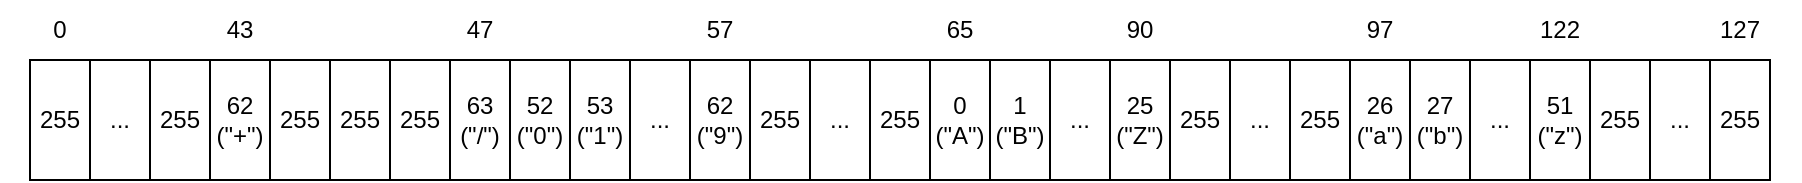 <mxfile version="22.1.0" type="onedrive">
  <diagram name="Page-1" id="mNvNjHyqJo1Iwtuf4qB0">
    <mxGraphModel grid="1" page="1" gridSize="10" guides="1" tooltips="1" connect="1" arrows="1" fold="1" pageScale="1" pageWidth="827" pageHeight="1169" math="0" shadow="0">
      <root>
        <mxCell id="0" />
        <mxCell id="1" parent="0" />
        <mxCell id="A1dd0ZfWctbC5Qc0ZaDb-2" value="" style="rounded=0;whiteSpace=wrap;html=1;fillColor=none;" vertex="1" parent="1">
          <mxGeometry x="20" y="190" width="385" height="60" as="geometry" />
        </mxCell>
        <mxCell id="A1dd0ZfWctbC5Qc0ZaDb-3" value="255" style="rounded=0;whiteSpace=wrap;html=1;" vertex="1" parent="1">
          <mxGeometry x="15" y="190" width="30" height="60" as="geometry" />
        </mxCell>
        <mxCell id="A1dd0ZfWctbC5Qc0ZaDb-5" value="..." style="rounded=0;whiteSpace=wrap;html=1;" vertex="1" parent="1">
          <mxGeometry x="45" y="190" width="30" height="60" as="geometry" />
        </mxCell>
        <mxCell id="A1dd0ZfWctbC5Qc0ZaDb-6" value="255" style="rounded=0;whiteSpace=wrap;html=1;" vertex="1" parent="1">
          <mxGeometry x="75" y="190" width="30" height="60" as="geometry" />
        </mxCell>
        <mxCell id="A1dd0ZfWctbC5Qc0ZaDb-7" value="62&lt;br&gt;(&quot;+&quot;)" style="rounded=0;whiteSpace=wrap;html=1;" vertex="1" parent="1">
          <mxGeometry x="105" y="190" width="30" height="60" as="geometry" />
        </mxCell>
        <mxCell id="A1dd0ZfWctbC5Qc0ZaDb-8" value="255" style="rounded=0;whiteSpace=wrap;html=1;" vertex="1" parent="1">
          <mxGeometry x="135" y="190" width="30" height="60" as="geometry" />
        </mxCell>
        <mxCell id="A1dd0ZfWctbC5Qc0ZaDb-9" value="255" style="rounded=0;whiteSpace=wrap;html=1;" vertex="1" parent="1">
          <mxGeometry x="165" y="190" width="30" height="60" as="geometry" />
        </mxCell>
        <mxCell id="A1dd0ZfWctbC5Qc0ZaDb-10" value="63&lt;br&gt;(&quot;/&quot;)" style="rounded=0;whiteSpace=wrap;html=1;" vertex="1" parent="1">
          <mxGeometry x="225" y="190" width="30" height="60" as="geometry" />
        </mxCell>
        <mxCell id="A1dd0ZfWctbC5Qc0ZaDb-11" value="52&lt;br&gt;(&quot;0&quot;)" style="rounded=0;whiteSpace=wrap;html=1;" vertex="1" parent="1">
          <mxGeometry x="255" y="190" width="30" height="60" as="geometry" />
        </mxCell>
        <mxCell id="A1dd0ZfWctbC5Qc0ZaDb-12" value="53&lt;br&gt;(&quot;1&quot;)" style="rounded=0;whiteSpace=wrap;html=1;" vertex="1" parent="1">
          <mxGeometry x="285" y="190" width="30" height="60" as="geometry" />
        </mxCell>
        <mxCell id="A1dd0ZfWctbC5Qc0ZaDb-13" value="..." style="rounded=0;whiteSpace=wrap;html=1;" vertex="1" parent="1">
          <mxGeometry x="315" y="190" width="30" height="60" as="geometry" />
        </mxCell>
        <mxCell id="A1dd0ZfWctbC5Qc0ZaDb-14" value="62&lt;br&gt;(&quot;9&quot;)" style="rounded=0;whiteSpace=wrap;html=1;" vertex="1" parent="1">
          <mxGeometry x="345" y="190" width="30" height="60" as="geometry" />
        </mxCell>
        <mxCell id="A1dd0ZfWctbC5Qc0ZaDb-15" value="255" style="rounded=0;whiteSpace=wrap;html=1;" vertex="1" parent="1">
          <mxGeometry x="375" y="190" width="30" height="60" as="geometry" />
        </mxCell>
        <mxCell id="A1dd0ZfWctbC5Qc0ZaDb-17" value="0" style="text;html=1;strokeColor=none;fillColor=none;align=center;verticalAlign=middle;whiteSpace=wrap;rounded=0;" vertex="1" parent="1">
          <mxGeometry y="160" width="60" height="30" as="geometry" />
        </mxCell>
        <mxCell id="A1dd0ZfWctbC5Qc0ZaDb-20" value="..." style="rounded=0;whiteSpace=wrap;html=1;" vertex="1" parent="1">
          <mxGeometry x="405" y="190" width="30" height="60" as="geometry" />
        </mxCell>
        <mxCell id="A1dd0ZfWctbC5Qc0ZaDb-22" value="255" style="rounded=0;whiteSpace=wrap;html=1;" vertex="1" parent="1">
          <mxGeometry x="435" y="190" width="30" height="60" as="geometry" />
        </mxCell>
        <mxCell id="A1dd0ZfWctbC5Qc0ZaDb-23" value="0&lt;br&gt;(&quot;A&quot;)" style="rounded=0;whiteSpace=wrap;html=1;" vertex="1" parent="1">
          <mxGeometry x="465" y="190" width="30" height="60" as="geometry" />
        </mxCell>
        <mxCell id="A1dd0ZfWctbC5Qc0ZaDb-24" value="1&lt;br&gt;(&quot;B&quot;)" style="rounded=0;whiteSpace=wrap;html=1;" vertex="1" parent="1">
          <mxGeometry x="495" y="190" width="30" height="60" as="geometry" />
        </mxCell>
        <mxCell id="A1dd0ZfWctbC5Qc0ZaDb-25" value="..." style="rounded=0;whiteSpace=wrap;html=1;" vertex="1" parent="1">
          <mxGeometry x="525" y="190" width="30" height="60" as="geometry" />
        </mxCell>
        <mxCell id="A1dd0ZfWctbC5Qc0ZaDb-26" value="25&lt;br&gt;(&quot;Z&quot;)" style="rounded=0;whiteSpace=wrap;html=1;" vertex="1" parent="1">
          <mxGeometry x="555" y="190" width="30" height="60" as="geometry" />
        </mxCell>
        <mxCell id="A1dd0ZfWctbC5Qc0ZaDb-27" value="255" style="rounded=0;whiteSpace=wrap;html=1;" vertex="1" parent="1">
          <mxGeometry x="585" y="190" width="30" height="60" as="geometry" />
        </mxCell>
        <mxCell id="A1dd0ZfWctbC5Qc0ZaDb-28" value="..." style="rounded=0;whiteSpace=wrap;html=1;" vertex="1" parent="1">
          <mxGeometry x="615" y="190" width="30" height="60" as="geometry" />
        </mxCell>
        <mxCell id="A1dd0ZfWctbC5Qc0ZaDb-29" value="255" style="rounded=0;whiteSpace=wrap;html=1;" vertex="1" parent="1">
          <mxGeometry x="645" y="190" width="30" height="60" as="geometry" />
        </mxCell>
        <mxCell id="A1dd0ZfWctbC5Qc0ZaDb-30" value="26&lt;br&gt;(&quot;a&quot;)" style="rounded=0;whiteSpace=wrap;html=1;" vertex="1" parent="1">
          <mxGeometry x="675" y="190" width="30" height="60" as="geometry" />
        </mxCell>
        <mxCell id="A1dd0ZfWctbC5Qc0ZaDb-31" value="27&lt;br&gt;(&quot;b&quot;)" style="rounded=0;whiteSpace=wrap;html=1;" vertex="1" parent="1">
          <mxGeometry x="705" y="190" width="30" height="60" as="geometry" />
        </mxCell>
        <mxCell id="A1dd0ZfWctbC5Qc0ZaDb-32" value="..." style="rounded=0;whiteSpace=wrap;html=1;" vertex="1" parent="1">
          <mxGeometry x="735" y="190" width="30" height="60" as="geometry" />
        </mxCell>
        <mxCell id="A1dd0ZfWctbC5Qc0ZaDb-33" value="51&lt;br&gt;(&quot;z&quot;)" style="rounded=0;whiteSpace=wrap;html=1;" vertex="1" parent="1">
          <mxGeometry x="765" y="190" width="30" height="60" as="geometry" />
        </mxCell>
        <mxCell id="A1dd0ZfWctbC5Qc0ZaDb-35" value="43" style="text;html=1;strokeColor=none;fillColor=none;align=center;verticalAlign=middle;whiteSpace=wrap;rounded=0;" vertex="1" parent="1">
          <mxGeometry x="90" y="160" width="60" height="30" as="geometry" />
        </mxCell>
        <mxCell id="A1dd0ZfWctbC5Qc0ZaDb-37" value="47" style="text;html=1;strokeColor=none;fillColor=none;align=center;verticalAlign=middle;whiteSpace=wrap;rounded=0;" vertex="1" parent="1">
          <mxGeometry x="210" y="160" width="60" height="30" as="geometry" />
        </mxCell>
        <mxCell id="A1dd0ZfWctbC5Qc0ZaDb-38" value="57" style="text;html=1;strokeColor=none;fillColor=none;align=center;verticalAlign=middle;whiteSpace=wrap;rounded=0;" vertex="1" parent="1">
          <mxGeometry x="330" y="160" width="60" height="30" as="geometry" />
        </mxCell>
        <mxCell id="A1dd0ZfWctbC5Qc0ZaDb-39" value="255" style="rounded=0;whiteSpace=wrap;html=1;" vertex="1" parent="1">
          <mxGeometry x="195" y="190" width="30" height="60" as="geometry" />
        </mxCell>
        <mxCell id="A1dd0ZfWctbC5Qc0ZaDb-40" value="65" style="text;html=1;strokeColor=none;fillColor=none;align=center;verticalAlign=middle;whiteSpace=wrap;rounded=0;" vertex="1" parent="1">
          <mxGeometry x="450" y="160" width="60" height="30" as="geometry" />
        </mxCell>
        <mxCell id="A1dd0ZfWctbC5Qc0ZaDb-42" value="90" style="text;html=1;strokeColor=none;fillColor=none;align=center;verticalAlign=middle;whiteSpace=wrap;rounded=0;" vertex="1" parent="1">
          <mxGeometry x="540" y="160" width="60" height="30" as="geometry" />
        </mxCell>
        <mxCell id="A1dd0ZfWctbC5Qc0ZaDb-43" value="97" style="text;html=1;strokeColor=none;fillColor=none;align=center;verticalAlign=middle;whiteSpace=wrap;rounded=0;" vertex="1" parent="1">
          <mxGeometry x="660" y="160" width="60" height="30" as="geometry" />
        </mxCell>
        <mxCell id="A1dd0ZfWctbC5Qc0ZaDb-44" value="122" style="text;html=1;strokeColor=none;fillColor=none;align=center;verticalAlign=middle;whiteSpace=wrap;rounded=0;" vertex="1" parent="1">
          <mxGeometry x="750" y="160" width="60" height="30" as="geometry" />
        </mxCell>
        <mxCell id="A1dd0ZfWctbC5Qc0ZaDb-46" value="255" style="rounded=0;whiteSpace=wrap;html=1;" vertex="1" parent="1">
          <mxGeometry x="795" y="190" width="30" height="60" as="geometry" />
        </mxCell>
        <mxCell id="A1dd0ZfWctbC5Qc0ZaDb-48" value="..." style="rounded=0;whiteSpace=wrap;html=1;" vertex="1" parent="1">
          <mxGeometry x="825" y="190" width="30" height="60" as="geometry" />
        </mxCell>
        <mxCell id="A1dd0ZfWctbC5Qc0ZaDb-50" value="255" style="rounded=0;whiteSpace=wrap;html=1;" vertex="1" parent="1">
          <mxGeometry x="855" y="190" width="30" height="60" as="geometry" />
        </mxCell>
        <mxCell id="A1dd0ZfWctbC5Qc0ZaDb-51" value="127" style="text;html=1;strokeColor=none;fillColor=none;align=center;verticalAlign=middle;whiteSpace=wrap;rounded=0;" vertex="1" parent="1">
          <mxGeometry x="840" y="160" width="60" height="30" as="geometry" />
        </mxCell>
      </root>
    </mxGraphModel>
  </diagram>
</mxfile>
